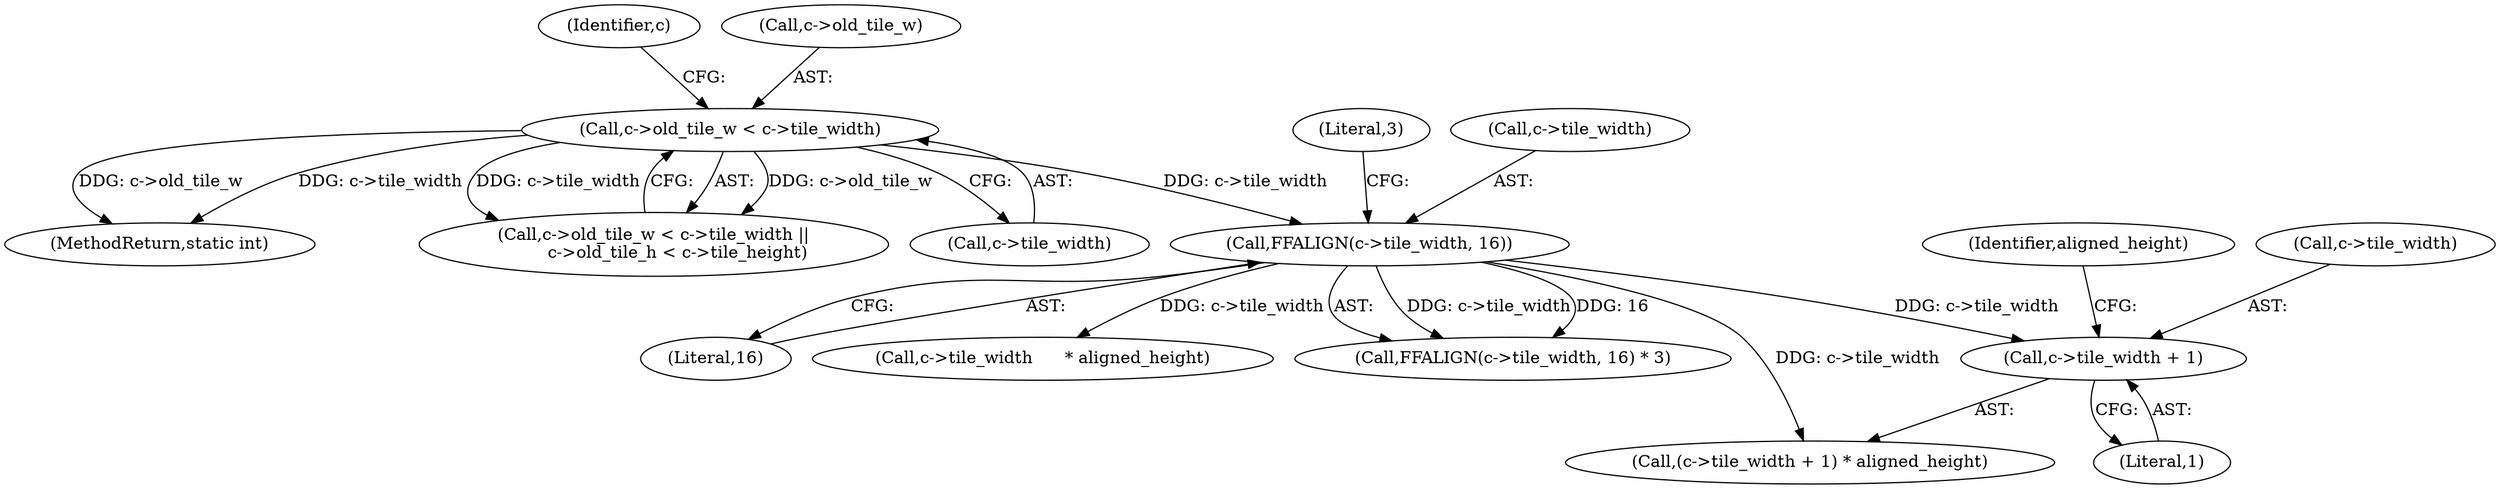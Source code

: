 digraph "0_FFmpeg_821a5938d100458f4d09d634041b05c860554ce0@pointer" {
"1000254" [label="(Call,c->tile_width + 1)"];
"1000198" [label="(Call,FFALIGN(c->tile_width, 16))"];
"1000178" [label="(Call,c->old_tile_w < c->tile_width)"];
"1000203" [label="(Literal,3)"];
"1000253" [label="(Call,(c->tile_width + 1) * aligned_height)"];
"1000202" [label="(Literal,16)"];
"1000266" [label="(Call,c->tile_width      * aligned_height)"];
"1000259" [label="(Identifier,aligned_height)"];
"1000258" [label="(Literal,1)"];
"1000197" [label="(Call,FFALIGN(c->tile_width, 16) * 3)"];
"1000255" [label="(Call,c->tile_width)"];
"1000177" [label="(Call,c->old_tile_w < c->tile_width ||\n         c->old_tile_h < c->tile_height)"];
"1000296" [label="(MethodReturn,static int)"];
"1000187" [label="(Identifier,c)"];
"1000254" [label="(Call,c->tile_width + 1)"];
"1000199" [label="(Call,c->tile_width)"];
"1000178" [label="(Call,c->old_tile_w < c->tile_width)"];
"1000182" [label="(Call,c->tile_width)"];
"1000179" [label="(Call,c->old_tile_w)"];
"1000198" [label="(Call,FFALIGN(c->tile_width, 16))"];
"1000254" -> "1000253"  [label="AST: "];
"1000254" -> "1000258"  [label="CFG: "];
"1000255" -> "1000254"  [label="AST: "];
"1000258" -> "1000254"  [label="AST: "];
"1000259" -> "1000254"  [label="CFG: "];
"1000198" -> "1000254"  [label="DDG: c->tile_width"];
"1000198" -> "1000197"  [label="AST: "];
"1000198" -> "1000202"  [label="CFG: "];
"1000199" -> "1000198"  [label="AST: "];
"1000202" -> "1000198"  [label="AST: "];
"1000203" -> "1000198"  [label="CFG: "];
"1000198" -> "1000197"  [label="DDG: c->tile_width"];
"1000198" -> "1000197"  [label="DDG: 16"];
"1000178" -> "1000198"  [label="DDG: c->tile_width"];
"1000198" -> "1000253"  [label="DDG: c->tile_width"];
"1000198" -> "1000266"  [label="DDG: c->tile_width"];
"1000178" -> "1000177"  [label="AST: "];
"1000178" -> "1000182"  [label="CFG: "];
"1000179" -> "1000178"  [label="AST: "];
"1000182" -> "1000178"  [label="AST: "];
"1000187" -> "1000178"  [label="CFG: "];
"1000177" -> "1000178"  [label="CFG: "];
"1000178" -> "1000296"  [label="DDG: c->old_tile_w"];
"1000178" -> "1000296"  [label="DDG: c->tile_width"];
"1000178" -> "1000177"  [label="DDG: c->old_tile_w"];
"1000178" -> "1000177"  [label="DDG: c->tile_width"];
}
